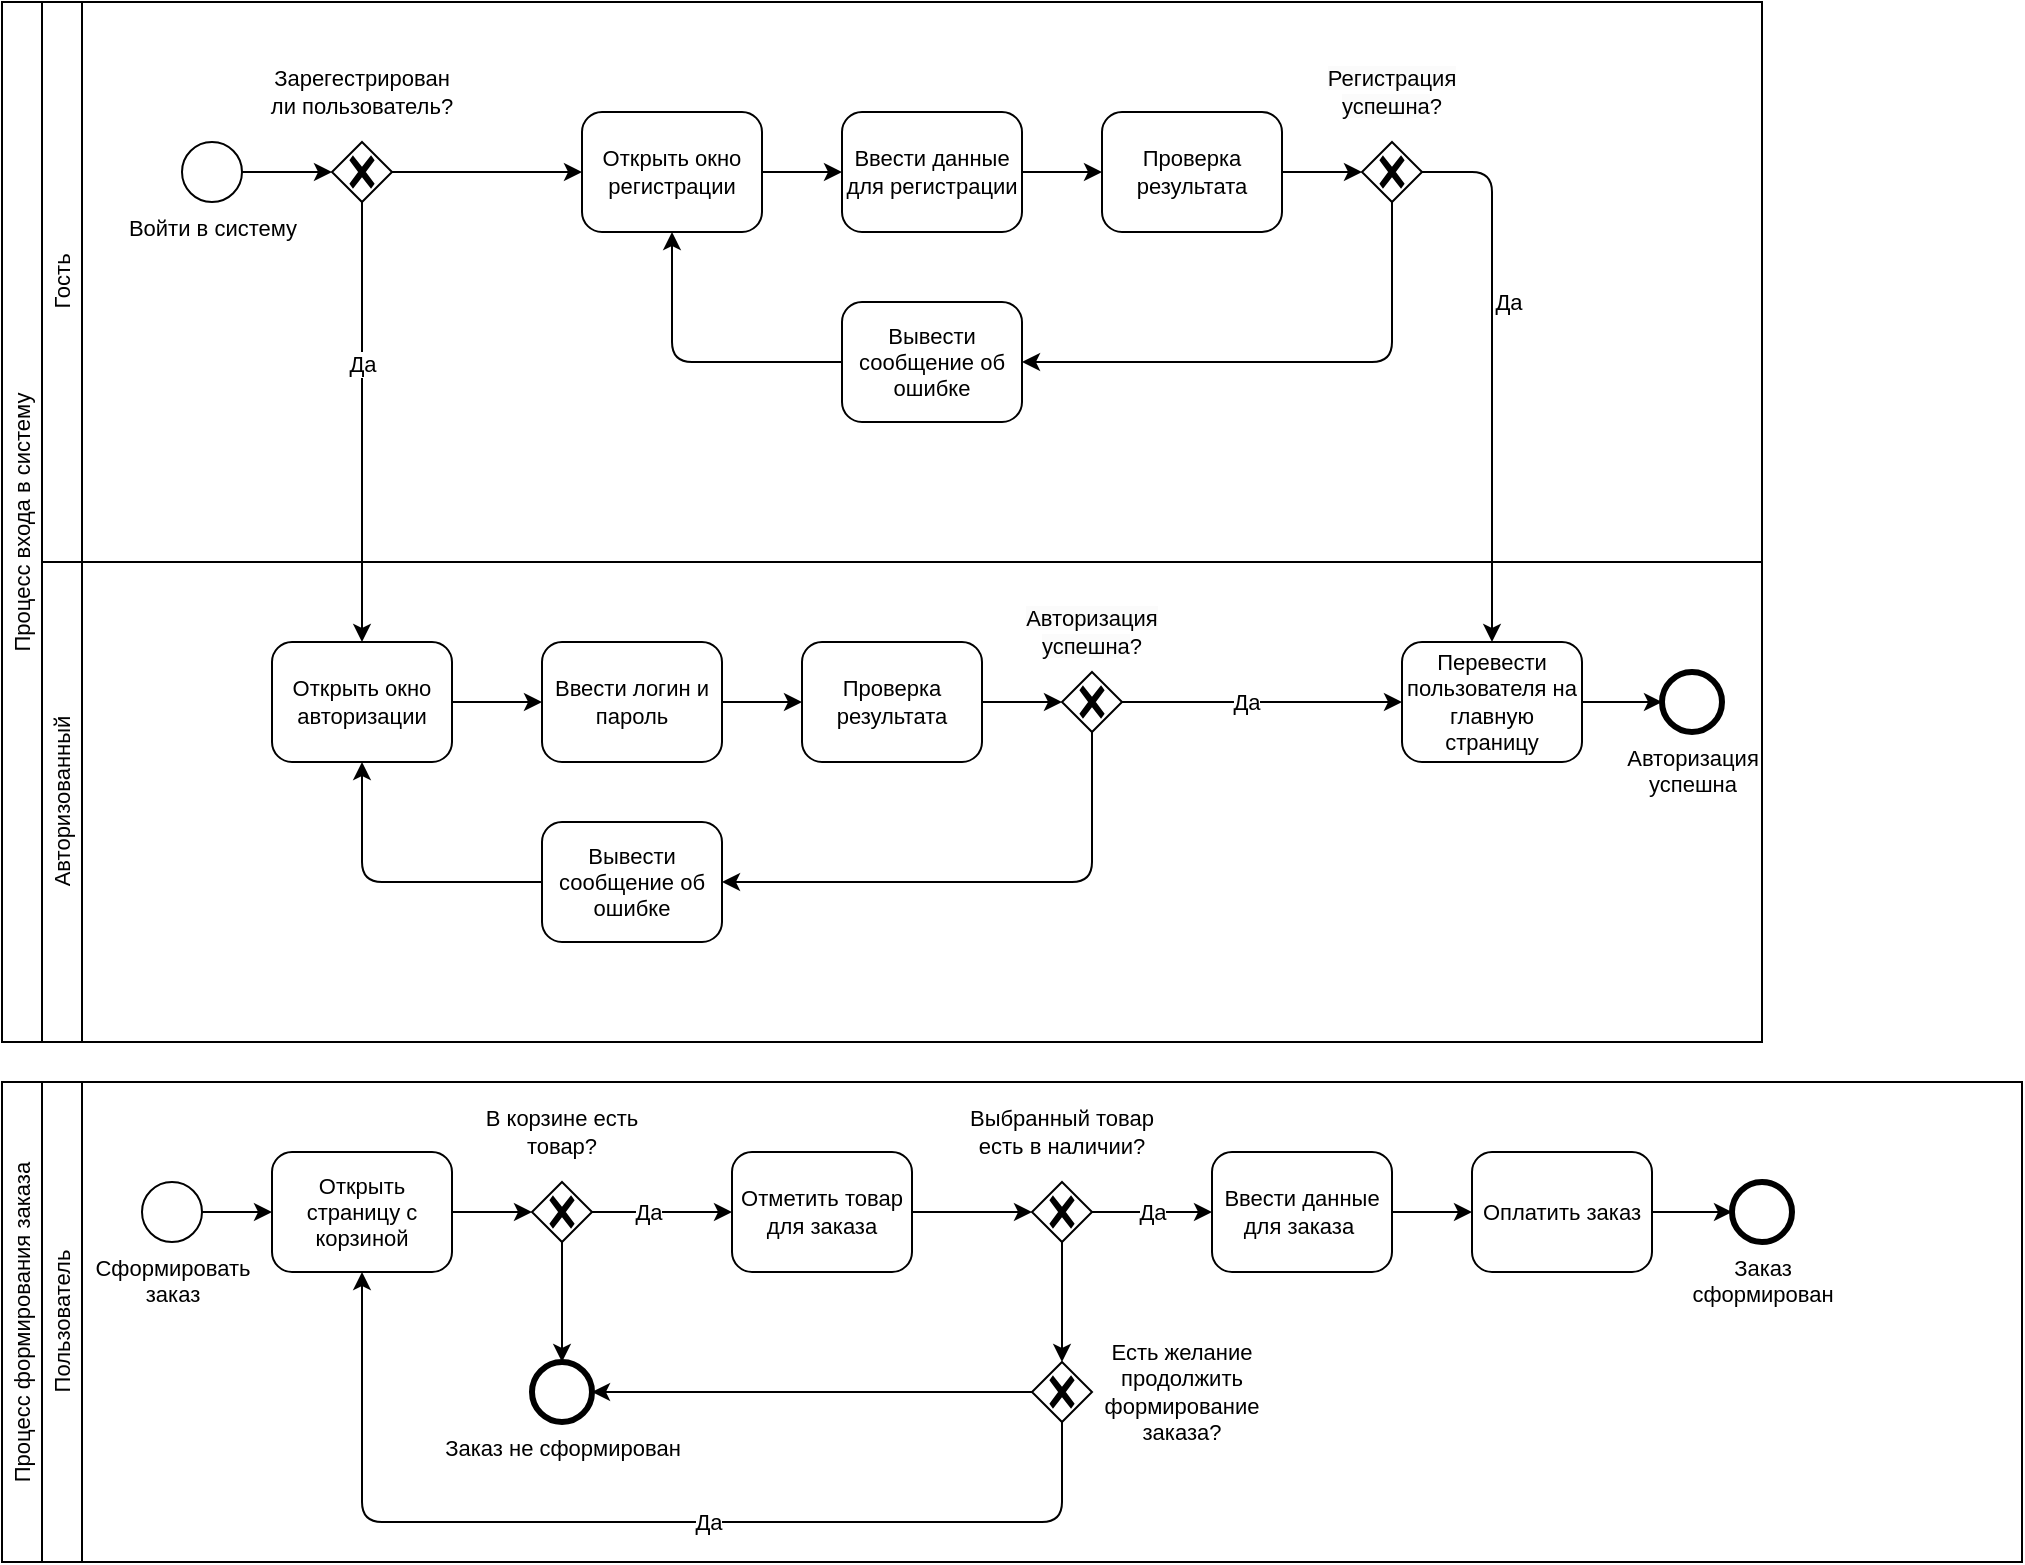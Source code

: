 <mxfile version="22.1.2" type="device" pages="2">
  <diagram name="BPMN1" id="W-HfDgVkH2f7rBWBwGvq">
    <mxGraphModel dx="1158" dy="870" grid="0" gridSize="10" guides="1" tooltips="1" connect="1" arrows="1" fold="1" page="1" pageScale="1" pageWidth="1169" pageHeight="827" math="0" shadow="0">
      <root>
        <mxCell id="0" />
        <mxCell id="1" parent="0" />
        <mxCell id="o8l_43wtQ8dbo9lP84ha-5" value="Процесс входа в систему" style="swimlane;html=1;childLayout=stackLayout;resizeParent=1;resizeParentMax=0;horizontal=0;startSize=20;horizontalStack=0;whiteSpace=wrap;fontStyle=0;fontSize=11;" vertex="1" parent="1">
          <mxGeometry x="30" y="40" width="880" height="520" as="geometry" />
        </mxCell>
        <mxCell id="o8l_43wtQ8dbo9lP84ha-6" value="Гость" style="swimlane;html=1;startSize=20;horizontal=0;fontStyle=0;fontSize=11;" vertex="1" parent="o8l_43wtQ8dbo9lP84ha-5">
          <mxGeometry x="20" width="860" height="280" as="geometry" />
        </mxCell>
        <mxCell id="o8l_43wtQ8dbo9lP84ha-9" value="Войти в систему" style="points=[[0.145,0.145,0],[0.5,0,0],[0.855,0.145,0],[1,0.5,0],[0.855,0.855,0],[0.5,1,0],[0.145,0.855,0],[0,0.5,0]];shape=mxgraph.bpmn.event;html=1;verticalLabelPosition=bottom;labelBackgroundColor=#ffffff;verticalAlign=top;align=center;perimeter=ellipsePerimeter;outlineConnect=0;aspect=fixed;outline=standard;symbol=general;fontSize=11;" vertex="1" parent="o8l_43wtQ8dbo9lP84ha-6">
          <mxGeometry x="70" y="70" width="30" height="30" as="geometry" />
        </mxCell>
        <mxCell id="o8l_43wtQ8dbo9lP84ha-12" style="edgeStyle=orthogonalEdgeStyle;rounded=0;orthogonalLoop=1;jettySize=auto;html=1;exitX=1;exitY=0.5;exitDx=0;exitDy=0;exitPerimeter=0;entryX=0;entryY=0.5;entryDx=0;entryDy=0;entryPerimeter=0;fontSize=11;" edge="1" parent="o8l_43wtQ8dbo9lP84ha-6" source="o8l_43wtQ8dbo9lP84ha-9" target="o8l_43wtQ8dbo9lP84ha-10">
          <mxGeometry relative="1" as="geometry" />
        </mxCell>
        <mxCell id="o8l_43wtQ8dbo9lP84ha-16" value="Зарегестрирован&lt;br style=&quot;border-color: var(--border-color); font-size: 11px;&quot;&gt;&lt;span style=&quot;background-color: rgb(255, 255, 255); font-size: 11px;&quot;&gt;ли пользователь?&lt;/span&gt;" style="text;html=1;strokeColor=none;fillColor=none;align=center;verticalAlign=middle;whiteSpace=wrap;rounded=0;fontSize=11;" vertex="1" parent="o8l_43wtQ8dbo9lP84ha-6">
          <mxGeometry x="105" y="30" width="110" height="30" as="geometry" />
        </mxCell>
        <mxCell id="o8l_43wtQ8dbo9lP84ha-24" value="Открыть окно регистрации" style="points=[[0.25,0,0],[0.5,0,0],[0.75,0,0],[1,0.25,0],[1,0.5,0],[1,0.75,0],[0.75,1,0],[0.5,1,0],[0.25,1,0],[0,0.75,0],[0,0.5,0],[0,0.25,0]];shape=mxgraph.bpmn.task;whiteSpace=wrap;rectStyle=rounded;size=10;html=1;container=1;expand=0;collapsible=0;taskMarker=abstract;fontSize=11;" vertex="1" parent="o8l_43wtQ8dbo9lP84ha-6">
          <mxGeometry x="270" y="55" width="90" height="60" as="geometry" />
        </mxCell>
        <mxCell id="o8l_43wtQ8dbo9lP84ha-25" value="Ввести данные для регистрации" style="points=[[0.25,0,0],[0.5,0,0],[0.75,0,0],[1,0.25,0],[1,0.5,0],[1,0.75,0],[0.75,1,0],[0.5,1,0],[0.25,1,0],[0,0.75,0],[0,0.5,0],[0,0.25,0]];shape=mxgraph.bpmn.task;whiteSpace=wrap;rectStyle=rounded;size=10;html=1;container=1;expand=0;collapsible=0;taskMarker=abstract;fontSize=11;" vertex="1" parent="o8l_43wtQ8dbo9lP84ha-6">
          <mxGeometry x="400" y="55" width="90" height="60" as="geometry" />
        </mxCell>
        <mxCell id="o8l_43wtQ8dbo9lP84ha-26" style="edgeStyle=orthogonalEdgeStyle;rounded=0;orthogonalLoop=1;jettySize=auto;html=1;exitX=1;exitY=0.5;exitDx=0;exitDy=0;exitPerimeter=0;entryX=0;entryY=0.5;entryDx=0;entryDy=0;entryPerimeter=0;fontSize=11;" edge="1" parent="o8l_43wtQ8dbo9lP84ha-6" source="o8l_43wtQ8dbo9lP84ha-24" target="o8l_43wtQ8dbo9lP84ha-25">
          <mxGeometry relative="1" as="geometry" />
        </mxCell>
        <mxCell id="o8l_43wtQ8dbo9lP84ha-10" value="" style="points=[[0.25,0.25,0],[0.5,0,0],[0.75,0.25,0],[1,0.5,0],[0.75,0.75,0],[0.5,1,0],[0.25,0.75,0],[0,0.5,0]];shape=mxgraph.bpmn.gateway2;html=1;verticalLabelPosition=bottom;labelBackgroundColor=#ffffff;verticalAlign=top;align=center;perimeter=rhombusPerimeter;outlineConnect=0;outline=none;symbol=none;gwType=exclusive;fontSize=11;" vertex="1" parent="o8l_43wtQ8dbo9lP84ha-6">
          <mxGeometry x="145" y="70" width="30" height="30" as="geometry" />
        </mxCell>
        <mxCell id="o8l_43wtQ8dbo9lP84ha-30" style="edgeStyle=orthogonalEdgeStyle;rounded=0;orthogonalLoop=1;jettySize=auto;html=1;exitX=1;exitY=0.5;exitDx=0;exitDy=0;exitPerimeter=0;entryX=0;entryY=0.5;entryDx=0;entryDy=0;entryPerimeter=0;fontSize=11;" edge="1" parent="o8l_43wtQ8dbo9lP84ha-6" source="o8l_43wtQ8dbo9lP84ha-10" target="o8l_43wtQ8dbo9lP84ha-24">
          <mxGeometry relative="1" as="geometry" />
        </mxCell>
        <mxCell id="o8l_43wtQ8dbo9lP84ha-20" value="" style="points=[[0.25,0.25,0],[0.5,0,0],[0.75,0.25,0],[1,0.5,0],[0.75,0.75,0],[0.5,1,0],[0.25,0.75,0],[0,0.5,0]];shape=mxgraph.bpmn.gateway2;html=1;verticalLabelPosition=bottom;labelBackgroundColor=#ffffff;verticalAlign=top;align=center;perimeter=rhombusPerimeter;outlineConnect=0;outline=none;symbol=none;gwType=exclusive;fontSize=11;" vertex="1" parent="o8l_43wtQ8dbo9lP84ha-6">
          <mxGeometry x="660" y="70" width="30" height="30" as="geometry" />
        </mxCell>
        <mxCell id="o8l_43wtQ8dbo9lP84ha-29" style="edgeStyle=orthogonalEdgeStyle;rounded=0;orthogonalLoop=1;jettySize=auto;html=1;exitX=1;exitY=0.5;exitDx=0;exitDy=0;exitPerimeter=0;entryX=0;entryY=0.5;entryDx=0;entryDy=0;entryPerimeter=0;fontSize=11;" edge="1" parent="o8l_43wtQ8dbo9lP84ha-6" source="o8l_43wtQ8dbo9lP84ha-27" target="o8l_43wtQ8dbo9lP84ha-20">
          <mxGeometry relative="1" as="geometry" />
        </mxCell>
        <mxCell id="o8l_43wtQ8dbo9lP84ha-32" value="&lt;span style=&quot;background-color: rgb(251, 251, 251); font-size: 11px;&quot;&gt;Регистрация успешна&lt;/span&gt;&lt;span style=&quot;background-color: rgb(255, 255, 255); font-size: 11px;&quot;&gt;?&lt;/span&gt;" style="text;html=1;strokeColor=none;fillColor=none;align=center;verticalAlign=middle;whiteSpace=wrap;rounded=0;fontSize=11;" vertex="1" parent="o8l_43wtQ8dbo9lP84ha-6">
          <mxGeometry x="620" y="30" width="110" height="30" as="geometry" />
        </mxCell>
        <mxCell id="o8l_43wtQ8dbo9lP84ha-37" style="edgeStyle=orthogonalEdgeStyle;orthogonalLoop=1;jettySize=auto;html=1;exitX=0.5;exitY=1;exitDx=0;exitDy=0;exitPerimeter=0;entryX=1;entryY=0.5;entryDx=0;entryDy=0;entryPerimeter=0;rounded=1;fontSize=11;" edge="1" parent="o8l_43wtQ8dbo9lP84ha-6" source="o8l_43wtQ8dbo9lP84ha-20" target="o8l_43wtQ8dbo9lP84ha-36">
          <mxGeometry relative="1" as="geometry" />
        </mxCell>
        <mxCell id="o8l_43wtQ8dbo9lP84ha-38" style="edgeStyle=orthogonalEdgeStyle;rounded=1;orthogonalLoop=1;jettySize=auto;html=1;exitX=0;exitY=0.5;exitDx=0;exitDy=0;exitPerimeter=0;entryX=0.5;entryY=1;entryDx=0;entryDy=0;entryPerimeter=0;fontSize=11;" edge="1" parent="o8l_43wtQ8dbo9lP84ha-6" source="o8l_43wtQ8dbo9lP84ha-36" target="o8l_43wtQ8dbo9lP84ha-24">
          <mxGeometry relative="1" as="geometry" />
        </mxCell>
        <mxCell id="o8l_43wtQ8dbo9lP84ha-27" value="Проверка результата" style="points=[[0.25,0,0],[0.5,0,0],[0.75,0,0],[1,0.25,0],[1,0.5,0],[1,0.75,0],[0.75,1,0],[0.5,1,0],[0.25,1,0],[0,0.75,0],[0,0.5,0],[0,0.25,0]];shape=mxgraph.bpmn.task;whiteSpace=wrap;rectStyle=rounded;size=10;html=1;container=1;expand=0;collapsible=0;taskMarker=abstract;fontSize=11;" vertex="1" parent="o8l_43wtQ8dbo9lP84ha-6">
          <mxGeometry x="530" y="55" width="90" height="60" as="geometry" />
        </mxCell>
        <mxCell id="o8l_43wtQ8dbo9lP84ha-28" style="edgeStyle=orthogonalEdgeStyle;rounded=0;orthogonalLoop=1;jettySize=auto;html=1;exitX=1;exitY=0.5;exitDx=0;exitDy=0;exitPerimeter=0;entryX=0;entryY=0.5;entryDx=0;entryDy=0;entryPerimeter=0;fontSize=11;" edge="1" parent="o8l_43wtQ8dbo9lP84ha-6" source="o8l_43wtQ8dbo9lP84ha-25" target="o8l_43wtQ8dbo9lP84ha-27">
          <mxGeometry relative="1" as="geometry" />
        </mxCell>
        <mxCell id="o8l_43wtQ8dbo9lP84ha-36" value="Вывести сообщение об ошибке" style="points=[[0.25,0,0],[0.5,0,0],[0.75,0,0],[1,0.25,0],[1,0.5,0],[1,0.75,0],[0.75,1,0],[0.5,1,0],[0.25,1,0],[0,0.75,0],[0,0.5,0],[0,0.25,0]];shape=mxgraph.bpmn.task;whiteSpace=wrap;rectStyle=rounded;size=10;html=1;container=1;expand=0;collapsible=0;taskMarker=abstract;fontSize=11;" vertex="1" parent="o8l_43wtQ8dbo9lP84ha-6">
          <mxGeometry x="400" y="150" width="90" height="60" as="geometry" />
        </mxCell>
        <mxCell id="o8l_43wtQ8dbo9lP84ha-14" style="edgeStyle=orthogonalEdgeStyle;rounded=0;orthogonalLoop=1;jettySize=auto;html=1;exitX=0.5;exitY=1;exitDx=0;exitDy=0;exitPerimeter=0;fontSize=11;" edge="1" parent="o8l_43wtQ8dbo9lP84ha-5" source="o8l_43wtQ8dbo9lP84ha-10" target="o8l_43wtQ8dbo9lP84ha-13">
          <mxGeometry relative="1" as="geometry" />
        </mxCell>
        <mxCell id="o8l_43wtQ8dbo9lP84ha-21" value="Да" style="edgeLabel;html=1;align=center;verticalAlign=middle;resizable=0;points=[];fontSize=11;" vertex="1" connectable="0" parent="o8l_43wtQ8dbo9lP84ha-14">
          <mxGeometry x="-0.323" y="1" relative="1" as="geometry">
            <mxPoint x="-1" y="6" as="offset" />
          </mxGeometry>
        </mxCell>
        <mxCell id="o8l_43wtQ8dbo9lP84ha-34" style="edgeStyle=orthogonalEdgeStyle;rounded=1;orthogonalLoop=1;jettySize=auto;html=1;exitX=1;exitY=0.5;exitDx=0;exitDy=0;exitPerimeter=0;entryX=0.5;entryY=0;entryDx=0;entryDy=0;entryPerimeter=0;fontSize=11;" edge="1" parent="o8l_43wtQ8dbo9lP84ha-5" source="o8l_43wtQ8dbo9lP84ha-20" target="o8l_43wtQ8dbo9lP84ha-49">
          <mxGeometry relative="1" as="geometry">
            <mxPoint x="820" y="85" as="targetPoint" />
          </mxGeometry>
        </mxCell>
        <mxCell id="o8l_43wtQ8dbo9lP84ha-35" value="Да" style="edgeLabel;html=1;align=center;verticalAlign=middle;resizable=0;points=[];fontSize=11;" vertex="1" connectable="0" parent="o8l_43wtQ8dbo9lP84ha-34">
          <mxGeometry x="-0.257" y="-1" relative="1" as="geometry">
            <mxPoint x="9" y="-1" as="offset" />
          </mxGeometry>
        </mxCell>
        <mxCell id="o8l_43wtQ8dbo9lP84ha-7" value="Авторизованный" style="swimlane;html=1;startSize=20;horizontal=0;fontStyle=0;fontSize=11;" vertex="1" parent="o8l_43wtQ8dbo9lP84ha-5">
          <mxGeometry x="20" y="280" width="860" height="240" as="geometry" />
        </mxCell>
        <mxCell id="o8l_43wtQ8dbo9lP84ha-15" value="Ввести логин и пароль" style="points=[[0.25,0,0],[0.5,0,0],[0.75,0,0],[1,0.25,0],[1,0.5,0],[1,0.75,0],[0.75,1,0],[0.5,1,0],[0.25,1,0],[0,0.75,0],[0,0.5,0],[0,0.25,0]];shape=mxgraph.bpmn.task;whiteSpace=wrap;rectStyle=rounded;size=10;html=1;container=1;expand=0;collapsible=0;taskMarker=abstract;fontSize=11;" vertex="1" parent="o8l_43wtQ8dbo9lP84ha-7">
          <mxGeometry x="250" y="40" width="90" height="60" as="geometry" />
        </mxCell>
        <mxCell id="o8l_43wtQ8dbo9lP84ha-13" value="Открыть окно авторизации" style="points=[[0.25,0,0],[0.5,0,0],[0.75,0,0],[1,0.25,0],[1,0.5,0],[1,0.75,0],[0.75,1,0],[0.5,1,0],[0.25,1,0],[0,0.75,0],[0,0.5,0],[0,0.25,0]];shape=mxgraph.bpmn.task;whiteSpace=wrap;rectStyle=rounded;size=10;html=1;container=1;expand=0;collapsible=0;taskMarker=abstract;fontSize=11;" vertex="1" parent="o8l_43wtQ8dbo9lP84ha-7">
          <mxGeometry x="115" y="40" width="90" height="60" as="geometry" />
        </mxCell>
        <mxCell id="o8l_43wtQ8dbo9lP84ha-17" style="edgeStyle=orthogonalEdgeStyle;rounded=0;orthogonalLoop=1;jettySize=auto;html=1;exitX=1;exitY=0.5;exitDx=0;exitDy=0;exitPerimeter=0;entryX=0;entryY=0.5;entryDx=0;entryDy=0;entryPerimeter=0;fontSize=11;" edge="1" parent="o8l_43wtQ8dbo9lP84ha-7" source="o8l_43wtQ8dbo9lP84ha-13" target="o8l_43wtQ8dbo9lP84ha-15">
          <mxGeometry relative="1" as="geometry">
            <mxPoint x="265" y="-30" as="targetPoint" />
          </mxGeometry>
        </mxCell>
        <mxCell id="o8l_43wtQ8dbo9lP84ha-18" value="Проверка результата" style="points=[[0.25,0,0],[0.5,0,0],[0.75,0,0],[1,0.25,0],[1,0.5,0],[1,0.75,0],[0.75,1,0],[0.5,1,0],[0.25,1,0],[0,0.75,0],[0,0.5,0],[0,0.25,0]];shape=mxgraph.bpmn.task;whiteSpace=wrap;rectStyle=rounded;size=10;html=1;container=1;expand=0;collapsible=0;taskMarker=abstract;fontSize=11;" vertex="1" parent="o8l_43wtQ8dbo9lP84ha-7">
          <mxGeometry x="380" y="40" width="90" height="60" as="geometry" />
        </mxCell>
        <mxCell id="o8l_43wtQ8dbo9lP84ha-19" style="edgeStyle=orthogonalEdgeStyle;rounded=0;orthogonalLoop=1;jettySize=auto;html=1;exitX=1;exitY=0.5;exitDx=0;exitDy=0;exitPerimeter=0;entryX=0;entryY=0.5;entryDx=0;entryDy=0;entryPerimeter=0;fontSize=11;" edge="1" parent="o8l_43wtQ8dbo9lP84ha-7" source="o8l_43wtQ8dbo9lP84ha-15" target="o8l_43wtQ8dbo9lP84ha-18">
          <mxGeometry relative="1" as="geometry" />
        </mxCell>
        <mxCell id="o8l_43wtQ8dbo9lP84ha-39" value="" style="points=[[0.25,0.25,0],[0.5,0,0],[0.75,0.25,0],[1,0.5,0],[0.75,0.75,0],[0.5,1,0],[0.25,0.75,0],[0,0.5,0]];shape=mxgraph.bpmn.gateway2;html=1;verticalLabelPosition=bottom;labelBackgroundColor=#ffffff;verticalAlign=top;align=center;perimeter=rhombusPerimeter;outlineConnect=0;outline=none;symbol=none;gwType=exclusive;fontSize=11;" vertex="1" parent="o8l_43wtQ8dbo9lP84ha-7">
          <mxGeometry x="510" y="55" width="30" height="30" as="geometry" />
        </mxCell>
        <mxCell id="o8l_43wtQ8dbo9lP84ha-40" value="&lt;span style=&quot;background-color: rgb(251, 251, 251); font-size: 11px;&quot;&gt;Авторизация успешна&lt;/span&gt;&lt;span style=&quot;background-color: rgb(255, 255, 255); font-size: 11px;&quot;&gt;?&lt;/span&gt;" style="text;html=1;strokeColor=none;fillColor=none;align=center;verticalAlign=middle;whiteSpace=wrap;rounded=0;fontSize=11;" vertex="1" parent="o8l_43wtQ8dbo9lP84ha-7">
          <mxGeometry x="470" y="20" width="110" height="30" as="geometry" />
        </mxCell>
        <mxCell id="o8l_43wtQ8dbo9lP84ha-43" value="Вывести сообщение об ошибке" style="points=[[0.25,0,0],[0.5,0,0],[0.75,0,0],[1,0.25,0],[1,0.5,0],[1,0.75,0],[0.75,1,0],[0.5,1,0],[0.25,1,0],[0,0.75,0],[0,0.5,0],[0,0.25,0]];shape=mxgraph.bpmn.task;whiteSpace=wrap;rectStyle=rounded;size=10;html=1;container=1;expand=0;collapsible=0;taskMarker=abstract;fontSize=11;" vertex="1" parent="o8l_43wtQ8dbo9lP84ha-7">
          <mxGeometry x="250" y="130" width="90" height="60" as="geometry" />
        </mxCell>
        <mxCell id="o8l_43wtQ8dbo9lP84ha-44" style="edgeStyle=orthogonalEdgeStyle;shape=connector;rounded=1;orthogonalLoop=1;jettySize=auto;html=1;exitX=1;exitY=0.5;exitDx=0;exitDy=0;exitPerimeter=0;entryX=0;entryY=0.5;entryDx=0;entryDy=0;entryPerimeter=0;labelBackgroundColor=default;strokeColor=default;align=center;verticalAlign=middle;fontFamily=Helvetica;fontSize=11;fontColor=default;endArrow=classic;" edge="1" parent="o8l_43wtQ8dbo9lP84ha-7" source="o8l_43wtQ8dbo9lP84ha-18" target="o8l_43wtQ8dbo9lP84ha-39">
          <mxGeometry relative="1" as="geometry" />
        </mxCell>
        <mxCell id="o8l_43wtQ8dbo9lP84ha-45" style="edgeStyle=orthogonalEdgeStyle;shape=connector;rounded=1;orthogonalLoop=1;jettySize=auto;html=1;exitX=1;exitY=0.5;exitDx=0;exitDy=0;exitPerimeter=0;entryX=0;entryY=0.5;entryDx=0;entryDy=0;entryPerimeter=0;labelBackgroundColor=default;strokeColor=default;align=center;verticalAlign=middle;fontFamily=Helvetica;fontSize=11;fontColor=default;endArrow=classic;" edge="1" parent="o8l_43wtQ8dbo9lP84ha-7" source="o8l_43wtQ8dbo9lP84ha-39" target="o8l_43wtQ8dbo9lP84ha-49">
          <mxGeometry relative="1" as="geometry">
            <mxPoint x="620" y="70.0" as="targetPoint" />
          </mxGeometry>
        </mxCell>
        <mxCell id="o8l_43wtQ8dbo9lP84ha-46" value="Да" style="edgeLabel;html=1;align=center;verticalAlign=middle;resizable=0;points=[];fontSize=11;fontFamily=Helvetica;fontColor=default;" vertex="1" connectable="0" parent="o8l_43wtQ8dbo9lP84ha-45">
          <mxGeometry x="-0.295" relative="1" as="geometry">
            <mxPoint x="12" as="offset" />
          </mxGeometry>
        </mxCell>
        <mxCell id="o8l_43wtQ8dbo9lP84ha-47" style="edgeStyle=orthogonalEdgeStyle;shape=connector;rounded=1;orthogonalLoop=1;jettySize=auto;html=1;exitX=0.5;exitY=1;exitDx=0;exitDy=0;exitPerimeter=0;entryX=1;entryY=0.5;entryDx=0;entryDy=0;entryPerimeter=0;labelBackgroundColor=default;strokeColor=default;align=center;verticalAlign=middle;fontFamily=Helvetica;fontSize=11;fontColor=default;endArrow=classic;" edge="1" parent="o8l_43wtQ8dbo9lP84ha-7" source="o8l_43wtQ8dbo9lP84ha-39" target="o8l_43wtQ8dbo9lP84ha-43">
          <mxGeometry relative="1" as="geometry" />
        </mxCell>
        <mxCell id="o8l_43wtQ8dbo9lP84ha-48" style="edgeStyle=orthogonalEdgeStyle;shape=connector;rounded=1;orthogonalLoop=1;jettySize=auto;html=1;exitX=0;exitY=0.5;exitDx=0;exitDy=0;exitPerimeter=0;entryX=0.5;entryY=1;entryDx=0;entryDy=0;entryPerimeter=0;labelBackgroundColor=default;strokeColor=default;align=center;verticalAlign=middle;fontFamily=Helvetica;fontSize=11;fontColor=default;endArrow=classic;" edge="1" parent="o8l_43wtQ8dbo9lP84ha-7" source="o8l_43wtQ8dbo9lP84ha-43" target="o8l_43wtQ8dbo9lP84ha-13">
          <mxGeometry relative="1" as="geometry" />
        </mxCell>
        <mxCell id="o8l_43wtQ8dbo9lP84ha-49" value="Перевести пользователя на главную страницу" style="points=[[0.25,0,0],[0.5,0,0],[0.75,0,0],[1,0.25,0],[1,0.5,0],[1,0.75,0],[0.75,1,0],[0.5,1,0],[0.25,1,0],[0,0.75,0],[0,0.5,0],[0,0.25,0]];shape=mxgraph.bpmn.task;whiteSpace=wrap;rectStyle=rounded;size=10;html=1;container=1;expand=0;collapsible=0;taskMarker=abstract;fontSize=11;" vertex="1" parent="o8l_43wtQ8dbo9lP84ha-7">
          <mxGeometry x="680" y="40" width="90" height="60" as="geometry" />
        </mxCell>
        <mxCell id="o8l_43wtQ8dbo9lP84ha-50" value="Авторизация&lt;br style=&quot;font-size: 11px;&quot;&gt;успешна" style="points=[[0.145,0.145,0],[0.5,0,0],[0.855,0.145,0],[1,0.5,0],[0.855,0.855,0],[0.5,1,0],[0.145,0.855,0],[0,0.5,0]];shape=mxgraph.bpmn.event;html=1;verticalLabelPosition=bottom;labelBackgroundColor=#ffffff;verticalAlign=top;align=center;perimeter=ellipsePerimeter;outlineConnect=0;aspect=fixed;outline=end;symbol=terminate2;fontFamily=Helvetica;fontSize=11;fontColor=default;" vertex="1" parent="o8l_43wtQ8dbo9lP84ha-7">
          <mxGeometry x="810" y="55" width="30" height="30" as="geometry" />
        </mxCell>
        <mxCell id="o8l_43wtQ8dbo9lP84ha-51" style="edgeStyle=orthogonalEdgeStyle;shape=connector;rounded=1;orthogonalLoop=1;jettySize=auto;html=1;exitX=1;exitY=0.5;exitDx=0;exitDy=0;exitPerimeter=0;entryX=0;entryY=0.5;entryDx=0;entryDy=0;entryPerimeter=0;labelBackgroundColor=default;strokeColor=default;align=center;verticalAlign=middle;fontFamily=Helvetica;fontSize=11;fontColor=default;endArrow=classic;" edge="1" parent="o8l_43wtQ8dbo9lP84ha-7" source="o8l_43wtQ8dbo9lP84ha-49" target="o8l_43wtQ8dbo9lP84ha-50">
          <mxGeometry relative="1" as="geometry" />
        </mxCell>
        <mxCell id="A_JkY5NRmoHIoff5poJa-1" value="Процесс формирования заказа" style="swimlane;html=1;childLayout=stackLayout;resizeParent=1;resizeParentMax=0;horizontal=0;startSize=20;horizontalStack=0;whiteSpace=wrap;fontStyle=0;fontFamily=Helvetica;fontSize=11;" vertex="1" parent="1">
          <mxGeometry x="30" y="580" width="1010" height="240" as="geometry" />
        </mxCell>
        <mxCell id="A_JkY5NRmoHIoff5poJa-2" value="Пользователь" style="swimlane;html=1;startSize=20;horizontal=0;fontStyle=0;fontFamily=Helvetica;fontSize=11;" vertex="1" parent="A_JkY5NRmoHIoff5poJa-1">
          <mxGeometry x="20" width="990" height="240" as="geometry" />
        </mxCell>
        <mxCell id="A_JkY5NRmoHIoff5poJa-3" value="Сформировать &lt;br style=&quot;font-size: 11px;&quot;&gt;заказ" style="points=[[0.145,0.145,0],[0.5,0,0],[0.855,0.145,0],[1,0.5,0],[0.855,0.855,0],[0.5,1,0],[0.145,0.855,0],[0,0.5,0]];shape=mxgraph.bpmn.event;html=1;verticalLabelPosition=bottom;labelBackgroundColor=#ffffff;verticalAlign=top;align=center;perimeter=ellipsePerimeter;outlineConnect=0;aspect=fixed;outline=standard;symbol=general;fontFamily=Helvetica;fontSize=11;" vertex="1" parent="A_JkY5NRmoHIoff5poJa-2">
          <mxGeometry x="50" y="50" width="30" height="30" as="geometry" />
        </mxCell>
        <mxCell id="A_JkY5NRmoHIoff5poJa-4" value="Открыть страницу с корзиной" style="points=[[0.25,0,0],[0.5,0,0],[0.75,0,0],[1,0.25,0],[1,0.5,0],[1,0.75,0],[0.75,1,0],[0.5,1,0],[0.25,1,0],[0,0.75,0],[0,0.5,0],[0,0.25,0]];shape=mxgraph.bpmn.task;whiteSpace=wrap;rectStyle=rounded;size=10;html=1;container=1;expand=0;collapsible=0;taskMarker=abstract;fontFamily=Helvetica;fontSize=11;" vertex="1" parent="A_JkY5NRmoHIoff5poJa-2">
          <mxGeometry x="115" y="35" width="90" height="60" as="geometry" />
        </mxCell>
        <mxCell id="A_JkY5NRmoHIoff5poJa-5" value="" style="points=[[0.25,0.25,0],[0.5,0,0],[0.75,0.25,0],[1,0.5,0],[0.75,0.75,0],[0.5,1,0],[0.25,0.75,0],[0,0.5,0]];shape=mxgraph.bpmn.gateway2;html=1;verticalLabelPosition=bottom;labelBackgroundColor=#ffffff;verticalAlign=top;align=center;perimeter=rhombusPerimeter;outlineConnect=0;outline=none;symbol=none;gwType=exclusive;fontFamily=Helvetica;fontSize=11;" vertex="1" parent="A_JkY5NRmoHIoff5poJa-2">
          <mxGeometry x="245" y="50" width="30" height="30" as="geometry" />
        </mxCell>
        <mxCell id="A_JkY5NRmoHIoff5poJa-6" style="edgeStyle=orthogonalEdgeStyle;shape=connector;rounded=1;orthogonalLoop=1;jettySize=auto;html=1;exitX=1;exitY=0.5;exitDx=0;exitDy=0;exitPerimeter=0;entryX=0;entryY=0.5;entryDx=0;entryDy=0;entryPerimeter=0;labelBackgroundColor=default;strokeColor=default;align=center;verticalAlign=middle;fontFamily=Helvetica;fontSize=11;fontColor=default;endArrow=classic;" edge="1" parent="A_JkY5NRmoHIoff5poJa-2" source="A_JkY5NRmoHIoff5poJa-3" target="A_JkY5NRmoHIoff5poJa-4">
          <mxGeometry relative="1" as="geometry" />
        </mxCell>
        <mxCell id="A_JkY5NRmoHIoff5poJa-7" style="edgeStyle=orthogonalEdgeStyle;shape=connector;rounded=1;orthogonalLoop=1;jettySize=auto;html=1;exitX=1;exitY=0.5;exitDx=0;exitDy=0;exitPerimeter=0;entryX=0;entryY=0.5;entryDx=0;entryDy=0;entryPerimeter=0;labelBackgroundColor=default;strokeColor=default;align=center;verticalAlign=middle;fontFamily=Helvetica;fontSize=11;fontColor=default;endArrow=classic;" edge="1" parent="A_JkY5NRmoHIoff5poJa-2" source="A_JkY5NRmoHIoff5poJa-4" target="A_JkY5NRmoHIoff5poJa-5">
          <mxGeometry relative="1" as="geometry" />
        </mxCell>
        <mxCell id="A_JkY5NRmoHIoff5poJa-8" value="В корзине есть товар?" style="text;html=1;strokeColor=none;fillColor=none;align=center;verticalAlign=middle;whiteSpace=wrap;rounded=0;fontFamily=Helvetica;fontSize=11;" vertex="1" parent="A_JkY5NRmoHIoff5poJa-2">
          <mxGeometry x="205" y="10" width="110" height="30" as="geometry" />
        </mxCell>
        <mxCell id="A_JkY5NRmoHIoff5poJa-9" value="Заказ не сформирован" style="points=[[0.145,0.145,0],[0.5,0,0],[0.855,0.145,0],[1,0.5,0],[0.855,0.855,0],[0.5,1,0],[0.145,0.855,0],[0,0.5,0]];shape=mxgraph.bpmn.event;html=1;verticalLabelPosition=bottom;labelBackgroundColor=#ffffff;verticalAlign=top;align=center;perimeter=ellipsePerimeter;outlineConnect=0;aspect=fixed;outline=end;symbol=terminate2;fontFamily=Helvetica;fontSize=11;fontColor=default;" vertex="1" parent="A_JkY5NRmoHIoff5poJa-2">
          <mxGeometry x="245" y="140" width="30" height="30" as="geometry" />
        </mxCell>
        <mxCell id="A_JkY5NRmoHIoff5poJa-10" style="edgeStyle=orthogonalEdgeStyle;shape=connector;rounded=1;orthogonalLoop=1;jettySize=auto;html=1;exitX=0.5;exitY=1;exitDx=0;exitDy=0;exitPerimeter=0;labelBackgroundColor=default;strokeColor=default;align=center;verticalAlign=middle;fontFamily=Helvetica;fontSize=11;fontColor=default;endArrow=classic;" edge="1" parent="A_JkY5NRmoHIoff5poJa-2" source="A_JkY5NRmoHIoff5poJa-5" target="A_JkY5NRmoHIoff5poJa-9">
          <mxGeometry relative="1" as="geometry" />
        </mxCell>
        <mxCell id="A_JkY5NRmoHIoff5poJa-11" value="Отметить товар для заказа" style="points=[[0.25,0,0],[0.5,0,0],[0.75,0,0],[1,0.25,0],[1,0.5,0],[1,0.75,0],[0.75,1,0],[0.5,1,0],[0.25,1,0],[0,0.75,0],[0,0.5,0],[0,0.25,0]];shape=mxgraph.bpmn.task;whiteSpace=wrap;rectStyle=rounded;size=10;html=1;container=1;expand=0;collapsible=0;taskMarker=abstract;fontFamily=Helvetica;fontSize=11;" vertex="1" parent="A_JkY5NRmoHIoff5poJa-2">
          <mxGeometry x="345" y="35" width="90" height="60" as="geometry" />
        </mxCell>
        <mxCell id="A_JkY5NRmoHIoff5poJa-12" style="edgeStyle=orthogonalEdgeStyle;shape=connector;rounded=1;orthogonalLoop=1;jettySize=auto;html=1;exitX=1;exitY=0.5;exitDx=0;exitDy=0;exitPerimeter=0;labelBackgroundColor=default;strokeColor=default;align=center;verticalAlign=middle;fontFamily=Helvetica;fontSize=11;fontColor=default;endArrow=classic;" edge="1" parent="A_JkY5NRmoHIoff5poJa-2" source="A_JkY5NRmoHIoff5poJa-5" target="A_JkY5NRmoHIoff5poJa-11">
          <mxGeometry relative="1" as="geometry" />
        </mxCell>
        <mxCell id="A_JkY5NRmoHIoff5poJa-13" value="Да" style="edgeLabel;html=1;align=center;verticalAlign=middle;resizable=0;points=[];fontSize=11;fontFamily=Helvetica;fontColor=default;" vertex="1" connectable="0" parent="A_JkY5NRmoHIoff5poJa-12">
          <mxGeometry x="-0.371" relative="1" as="geometry">
            <mxPoint x="6" as="offset" />
          </mxGeometry>
        </mxCell>
        <mxCell id="A_JkY5NRmoHIoff5poJa-14" value="" style="points=[[0.25,0.25,0],[0.5,0,0],[0.75,0.25,0],[1,0.5,0],[0.75,0.75,0],[0.5,1,0],[0.25,0.75,0],[0,0.5,0]];shape=mxgraph.bpmn.gateway2;html=1;verticalLabelPosition=bottom;labelBackgroundColor=#ffffff;verticalAlign=top;align=center;perimeter=rhombusPerimeter;outlineConnect=0;outline=none;symbol=none;gwType=exclusive;fontFamily=Helvetica;fontSize=11;" vertex="1" parent="A_JkY5NRmoHIoff5poJa-2">
          <mxGeometry x="495" y="50" width="30" height="30" as="geometry" />
        </mxCell>
        <mxCell id="A_JkY5NRmoHIoff5poJa-15" value="Выбранный товар есть в наличии?" style="text;html=1;strokeColor=none;fillColor=none;align=center;verticalAlign=middle;whiteSpace=wrap;rounded=0;fontFamily=Helvetica;fontSize=11;" vertex="1" parent="A_JkY5NRmoHIoff5poJa-2">
          <mxGeometry x="455" y="10" width="110" height="30" as="geometry" />
        </mxCell>
        <mxCell id="A_JkY5NRmoHIoff5poJa-16" value="Ввести данные для заказа&amp;nbsp;" style="points=[[0.25,0,0],[0.5,0,0],[0.75,0,0],[1,0.25,0],[1,0.5,0],[1,0.75,0],[0.75,1,0],[0.5,1,0],[0.25,1,0],[0,0.75,0],[0,0.5,0],[0,0.25,0]];shape=mxgraph.bpmn.task;whiteSpace=wrap;rectStyle=rounded;size=10;html=1;container=1;expand=0;collapsible=0;taskMarker=abstract;fontFamily=Helvetica;fontSize=11;" vertex="1" parent="A_JkY5NRmoHIoff5poJa-2">
          <mxGeometry x="585" y="35" width="90" height="60" as="geometry" />
        </mxCell>
        <mxCell id="A_JkY5NRmoHIoff5poJa-17" value="Заказ&lt;br style=&quot;font-size: 11px;&quot;&gt;сформирован" style="points=[[0.145,0.145,0],[0.5,0,0],[0.855,0.145,0],[1,0.5,0],[0.855,0.855,0],[0.5,1,0],[0.145,0.855,0],[0,0.5,0]];shape=mxgraph.bpmn.event;html=1;verticalLabelPosition=bottom;labelBackgroundColor=#ffffff;verticalAlign=top;align=center;perimeter=ellipsePerimeter;outlineConnect=0;aspect=fixed;outline=end;symbol=terminate2;fontFamily=Helvetica;fontSize=11;fontColor=default;" vertex="1" parent="A_JkY5NRmoHIoff5poJa-2">
          <mxGeometry x="845" y="50" width="30" height="30" as="geometry" />
        </mxCell>
        <mxCell id="A_JkY5NRmoHIoff5poJa-18" style="edgeStyle=orthogonalEdgeStyle;shape=connector;rounded=1;orthogonalLoop=1;jettySize=auto;html=1;exitX=0;exitY=0.5;exitDx=0;exitDy=0;exitPerimeter=0;labelBackgroundColor=default;strokeColor=default;align=center;verticalAlign=middle;fontFamily=Helvetica;fontSize=11;fontColor=default;endArrow=classic;" edge="1" parent="A_JkY5NRmoHIoff5poJa-2" source="A_JkY5NRmoHIoff5poJa-19" target="A_JkY5NRmoHIoff5poJa-9">
          <mxGeometry relative="1" as="geometry" />
        </mxCell>
        <mxCell id="A_JkY5NRmoHIoff5poJa-19" value="" style="points=[[0.25,0.25,0],[0.5,0,0],[0.75,0.25,0],[1,0.5,0],[0.75,0.75,0],[0.5,1,0],[0.25,0.75,0],[0,0.5,0]];shape=mxgraph.bpmn.gateway2;html=1;verticalLabelPosition=bottom;labelBackgroundColor=#ffffff;verticalAlign=top;align=center;perimeter=rhombusPerimeter;outlineConnect=0;outline=none;symbol=none;gwType=exclusive;fontFamily=Helvetica;fontSize=11;" vertex="1" parent="A_JkY5NRmoHIoff5poJa-2">
          <mxGeometry x="495" y="140" width="30" height="30" as="geometry" />
        </mxCell>
        <mxCell id="A_JkY5NRmoHIoff5poJa-20" style="edgeStyle=orthogonalEdgeStyle;shape=connector;rounded=1;orthogonalLoop=1;jettySize=auto;html=1;exitX=0.5;exitY=1;exitDx=0;exitDy=0;exitPerimeter=0;entryX=0.5;entryY=0;entryDx=0;entryDy=0;entryPerimeter=0;labelBackgroundColor=default;strokeColor=default;align=center;verticalAlign=middle;fontFamily=Helvetica;fontSize=11;fontColor=default;endArrow=classic;" edge="1" parent="A_JkY5NRmoHIoff5poJa-2" source="A_JkY5NRmoHIoff5poJa-14" target="A_JkY5NRmoHIoff5poJa-19">
          <mxGeometry relative="1" as="geometry" />
        </mxCell>
        <mxCell id="A_JkY5NRmoHIoff5poJa-21" value="Есть желание продолжить формирование заказа?" style="text;html=1;strokeColor=none;fillColor=none;align=center;verticalAlign=middle;whiteSpace=wrap;rounded=0;fontFamily=Helvetica;fontSize=11;" vertex="1" parent="A_JkY5NRmoHIoff5poJa-2">
          <mxGeometry x="515" y="140" width="110" height="30" as="geometry" />
        </mxCell>
        <mxCell id="A_JkY5NRmoHIoff5poJa-22" style="edgeStyle=orthogonalEdgeStyle;shape=connector;rounded=1;orthogonalLoop=1;jettySize=auto;html=1;exitX=0.5;exitY=1;exitDx=0;exitDy=0;exitPerimeter=0;entryX=0.5;entryY=1;entryDx=0;entryDy=0;entryPerimeter=0;labelBackgroundColor=default;strokeColor=default;align=center;verticalAlign=middle;fontFamily=Helvetica;fontSize=11;fontColor=default;endArrow=classic;" edge="1" parent="A_JkY5NRmoHIoff5poJa-2" source="A_JkY5NRmoHIoff5poJa-19" target="A_JkY5NRmoHIoff5poJa-4">
          <mxGeometry relative="1" as="geometry">
            <Array as="points">
              <mxPoint x="510" y="220" />
              <mxPoint x="160" y="220" />
            </Array>
          </mxGeometry>
        </mxCell>
        <mxCell id="A_JkY5NRmoHIoff5poJa-23" value="Да" style="edgeLabel;html=1;align=center;verticalAlign=middle;resizable=0;points=[];fontSize=11;fontFamily=Helvetica;fontColor=default;" vertex="1" connectable="0" parent="A_JkY5NRmoHIoff5poJa-22">
          <mxGeometry x="-0.306" y="2" relative="1" as="geometry">
            <mxPoint x="-45" y="-2" as="offset" />
          </mxGeometry>
        </mxCell>
        <mxCell id="A_JkY5NRmoHIoff5poJa-24" style="edgeStyle=orthogonalEdgeStyle;shape=connector;rounded=1;orthogonalLoop=1;jettySize=auto;html=1;exitX=1;exitY=0.5;exitDx=0;exitDy=0;exitPerimeter=0;entryX=0;entryY=0.5;entryDx=0;entryDy=0;entryPerimeter=0;labelBackgroundColor=default;strokeColor=default;align=center;verticalAlign=middle;fontFamily=Helvetica;fontSize=11;fontColor=default;endArrow=classic;" edge="1" parent="A_JkY5NRmoHIoff5poJa-2" source="A_JkY5NRmoHIoff5poJa-14">
          <mxGeometry relative="1" as="geometry">
            <mxPoint x="585" y="65" as="targetPoint" />
          </mxGeometry>
        </mxCell>
        <mxCell id="A_JkY5NRmoHIoff5poJa-25" value="Да" style="edgeLabel;html=1;align=center;verticalAlign=middle;resizable=0;points=[];fontSize=11;fontFamily=Helvetica;fontColor=default;" vertex="1" connectable="0" parent="A_JkY5NRmoHIoff5poJa-24">
          <mxGeometry x="-0.367" y="-1" relative="1" as="geometry">
            <mxPoint x="11" y="-1" as="offset" />
          </mxGeometry>
        </mxCell>
        <mxCell id="A_JkY5NRmoHIoff5poJa-26" style="edgeStyle=orthogonalEdgeStyle;shape=connector;rounded=1;orthogonalLoop=1;jettySize=auto;html=1;exitX=1;exitY=0.5;exitDx=0;exitDy=0;exitPerimeter=0;labelBackgroundColor=default;strokeColor=default;align=center;verticalAlign=middle;fontFamily=Helvetica;fontSize=11;fontColor=default;endArrow=classic;" edge="1" parent="A_JkY5NRmoHIoff5poJa-2" source="A_JkY5NRmoHIoff5poJa-27" target="A_JkY5NRmoHIoff5poJa-17">
          <mxGeometry relative="1" as="geometry" />
        </mxCell>
        <mxCell id="A_JkY5NRmoHIoff5poJa-27" value="Оплатить заказ" style="points=[[0.25,0,0],[0.5,0,0],[0.75,0,0],[1,0.25,0],[1,0.5,0],[1,0.75,0],[0.75,1,0],[0.5,1,0],[0.25,1,0],[0,0.75,0],[0,0.5,0],[0,0.25,0]];shape=mxgraph.bpmn.task;whiteSpace=wrap;rectStyle=rounded;size=10;html=1;container=1;expand=0;collapsible=0;taskMarker=abstract;fontFamily=Helvetica;fontSize=11;" vertex="1" parent="A_JkY5NRmoHIoff5poJa-2">
          <mxGeometry x="715" y="35" width="90" height="60" as="geometry" />
        </mxCell>
        <mxCell id="A_JkY5NRmoHIoff5poJa-28" style="edgeStyle=orthogonalEdgeStyle;shape=connector;rounded=1;orthogonalLoop=1;jettySize=auto;html=1;exitX=1;exitY=0.5;exitDx=0;exitDy=0;exitPerimeter=0;entryX=0;entryY=0.5;entryDx=0;entryDy=0;entryPerimeter=0;labelBackgroundColor=default;strokeColor=default;align=center;verticalAlign=middle;fontFamily=Helvetica;fontSize=11;fontColor=default;endArrow=classic;" edge="1" parent="A_JkY5NRmoHIoff5poJa-2" source="A_JkY5NRmoHIoff5poJa-16" target="A_JkY5NRmoHIoff5poJa-27">
          <mxGeometry relative="1" as="geometry" />
        </mxCell>
        <mxCell id="A_JkY5NRmoHIoff5poJa-29" style="edgeStyle=orthogonalEdgeStyle;shape=connector;rounded=1;orthogonalLoop=1;jettySize=auto;html=1;exitX=1;exitY=0.5;exitDx=0;exitDy=0;exitPerimeter=0;labelBackgroundColor=default;strokeColor=default;align=center;verticalAlign=middle;fontFamily=Helvetica;fontSize=11;fontColor=default;endArrow=classic;" edge="1" parent="A_JkY5NRmoHIoff5poJa-2" source="A_JkY5NRmoHIoff5poJa-11" target="A_JkY5NRmoHIoff5poJa-14">
          <mxGeometry relative="1" as="geometry" />
        </mxCell>
      </root>
    </mxGraphModel>
  </diagram>
  <diagram id="248nb0RIlTJELW0zDgqB" name="BPMN2">
    <mxGraphModel dx="1089" dy="819" grid="0" gridSize="10" guides="1" tooltips="1" connect="1" arrows="1" fold="1" page="1" pageScale="1" pageWidth="1169" pageHeight="827" math="0" shadow="0">
      <root>
        <mxCell id="0" />
        <mxCell id="1" parent="0" />
        <mxCell id="CVa6ENSYWm2PGMBgmgeB-1" value="Процесс формирования заказа" style="swimlane;html=1;childLayout=stackLayout;resizeParent=1;resizeParentMax=0;horizontal=0;startSize=20;horizontalStack=0;whiteSpace=wrap;fontStyle=0;fontFamily=Helvetica;fontSize=11;" vertex="1" parent="1">
          <mxGeometry x="40" y="40" width="1100" height="240" as="geometry" />
        </mxCell>
        <mxCell id="CVa6ENSYWm2PGMBgmgeB-23" value="Пользователь" style="swimlane;html=1;startSize=20;horizontal=0;fontStyle=0;fontFamily=Helvetica;fontSize=11;" vertex="1" parent="CVa6ENSYWm2PGMBgmgeB-1">
          <mxGeometry x="20" width="1080" height="240" as="geometry" />
        </mxCell>
        <mxCell id="CVa6ENSYWm2PGMBgmgeB-3" value="Сформировать &lt;br style=&quot;font-size: 11px;&quot;&gt;заказ" style="points=[[0.145,0.145,0],[0.5,0,0],[0.855,0.145,0],[1,0.5,0],[0.855,0.855,0],[0.5,1,0],[0.145,0.855,0],[0,0.5,0]];shape=mxgraph.bpmn.event;html=1;verticalLabelPosition=bottom;labelBackgroundColor=#ffffff;verticalAlign=top;align=center;perimeter=ellipsePerimeter;outlineConnect=0;aspect=fixed;outline=standard;symbol=general;fontFamily=Helvetica;fontSize=11;" vertex="1" parent="CVa6ENSYWm2PGMBgmgeB-23">
          <mxGeometry x="50" y="50" width="30" height="30" as="geometry" />
        </mxCell>
        <mxCell id="CVa6ENSYWm2PGMBgmgeB-40" value="Открыть страницу с корзиной" style="points=[[0.25,0,0],[0.5,0,0],[0.75,0,0],[1,0.25,0],[1,0.5,0],[1,0.75,0],[0.75,1,0],[0.5,1,0],[0.25,1,0],[0,0.75,0],[0,0.5,0],[0,0.25,0]];shape=mxgraph.bpmn.task;whiteSpace=wrap;rectStyle=rounded;size=10;html=1;container=1;expand=0;collapsible=0;taskMarker=abstract;fontFamily=Helvetica;fontSize=11;" vertex="1" parent="CVa6ENSYWm2PGMBgmgeB-23">
          <mxGeometry x="115" y="35" width="90" height="60" as="geometry" />
        </mxCell>
        <mxCell id="CVa6ENSYWm2PGMBgmgeB-41" value="" style="points=[[0.25,0.25,0],[0.5,0,0],[0.75,0.25,0],[1,0.5,0],[0.75,0.75,0],[0.5,1,0],[0.25,0.75,0],[0,0.5,0]];shape=mxgraph.bpmn.gateway2;html=1;verticalLabelPosition=bottom;labelBackgroundColor=#ffffff;verticalAlign=top;align=center;perimeter=rhombusPerimeter;outlineConnect=0;outline=none;symbol=none;gwType=exclusive;fontFamily=Helvetica;fontSize=11;" vertex="1" parent="CVa6ENSYWm2PGMBgmgeB-23">
          <mxGeometry x="245" y="50" width="30" height="30" as="geometry" />
        </mxCell>
        <mxCell id="CVa6ENSYWm2PGMBgmgeB-42" style="edgeStyle=orthogonalEdgeStyle;shape=connector;rounded=1;orthogonalLoop=1;jettySize=auto;html=1;exitX=1;exitY=0.5;exitDx=0;exitDy=0;exitPerimeter=0;entryX=0;entryY=0.5;entryDx=0;entryDy=0;entryPerimeter=0;labelBackgroundColor=default;strokeColor=default;align=center;verticalAlign=middle;fontFamily=Helvetica;fontSize=11;fontColor=default;endArrow=classic;" edge="1" parent="CVa6ENSYWm2PGMBgmgeB-23" source="CVa6ENSYWm2PGMBgmgeB-3" target="CVa6ENSYWm2PGMBgmgeB-40">
          <mxGeometry relative="1" as="geometry" />
        </mxCell>
        <mxCell id="CVa6ENSYWm2PGMBgmgeB-43" style="edgeStyle=orthogonalEdgeStyle;shape=connector;rounded=1;orthogonalLoop=1;jettySize=auto;html=1;exitX=1;exitY=0.5;exitDx=0;exitDy=0;exitPerimeter=0;entryX=0;entryY=0.5;entryDx=0;entryDy=0;entryPerimeter=0;labelBackgroundColor=default;strokeColor=default;align=center;verticalAlign=middle;fontFamily=Helvetica;fontSize=11;fontColor=default;endArrow=classic;" edge="1" parent="CVa6ENSYWm2PGMBgmgeB-23" source="CVa6ENSYWm2PGMBgmgeB-40" target="CVa6ENSYWm2PGMBgmgeB-41">
          <mxGeometry relative="1" as="geometry" />
        </mxCell>
        <mxCell id="CVa6ENSYWm2PGMBgmgeB-44" value="В корзине есть товар?" style="text;html=1;strokeColor=none;fillColor=none;align=center;verticalAlign=middle;whiteSpace=wrap;rounded=0;fontFamily=Helvetica;fontSize=11;" vertex="1" parent="CVa6ENSYWm2PGMBgmgeB-23">
          <mxGeometry x="205" y="10" width="110" height="30" as="geometry" />
        </mxCell>
        <mxCell id="CVa6ENSYWm2PGMBgmgeB-45" value="Заказ &lt;br&gt;не сформирован" style="points=[[0.145,0.145,0],[0.5,0,0],[0.855,0.145,0],[1,0.5,0],[0.855,0.855,0],[0.5,1,0],[0.145,0.855,0],[0,0.5,0]];shape=mxgraph.bpmn.event;html=1;verticalLabelPosition=bottom;labelBackgroundColor=#ffffff;verticalAlign=top;align=center;perimeter=ellipsePerimeter;outlineConnect=0;aspect=fixed;outline=end;symbol=terminate2;fontFamily=Helvetica;fontSize=11;fontColor=default;" vertex="1" parent="CVa6ENSYWm2PGMBgmgeB-23">
          <mxGeometry x="245" y="140" width="30" height="30" as="geometry" />
        </mxCell>
        <mxCell id="CVa6ENSYWm2PGMBgmgeB-46" style="edgeStyle=orthogonalEdgeStyle;shape=connector;rounded=1;orthogonalLoop=1;jettySize=auto;html=1;exitX=0.5;exitY=1;exitDx=0;exitDy=0;exitPerimeter=0;labelBackgroundColor=default;strokeColor=default;align=center;verticalAlign=middle;fontFamily=Helvetica;fontSize=11;fontColor=default;endArrow=classic;" edge="1" parent="CVa6ENSYWm2PGMBgmgeB-23" source="CVa6ENSYWm2PGMBgmgeB-41" target="CVa6ENSYWm2PGMBgmgeB-45">
          <mxGeometry relative="1" as="geometry" />
        </mxCell>
        <mxCell id="CVa6ENSYWm2PGMBgmgeB-48" value="Отметить товар для заказа" style="points=[[0.25,0,0],[0.5,0,0],[0.75,0,0],[1,0.25,0],[1,0.5,0],[1,0.75,0],[0.75,1,0],[0.5,1,0],[0.25,1,0],[0,0.75,0],[0,0.5,0],[0,0.25,0]];shape=mxgraph.bpmn.task;whiteSpace=wrap;rectStyle=rounded;size=10;html=1;container=1;expand=0;collapsible=0;taskMarker=abstract;fontFamily=Helvetica;fontSize=11;" vertex="1" parent="CVa6ENSYWm2PGMBgmgeB-23">
          <mxGeometry x="345" y="35" width="90" height="60" as="geometry" />
        </mxCell>
        <mxCell id="CVa6ENSYWm2PGMBgmgeB-49" style="edgeStyle=orthogonalEdgeStyle;shape=connector;rounded=1;orthogonalLoop=1;jettySize=auto;html=1;exitX=1;exitY=0.5;exitDx=0;exitDy=0;exitPerimeter=0;labelBackgroundColor=default;strokeColor=default;align=center;verticalAlign=middle;fontFamily=Helvetica;fontSize=11;fontColor=default;endArrow=classic;" edge="1" parent="CVa6ENSYWm2PGMBgmgeB-23" source="CVa6ENSYWm2PGMBgmgeB-41" target="CVa6ENSYWm2PGMBgmgeB-48">
          <mxGeometry relative="1" as="geometry" />
        </mxCell>
        <mxCell id="CVa6ENSYWm2PGMBgmgeB-50" value="Да" style="edgeLabel;html=1;align=center;verticalAlign=middle;resizable=0;points=[];fontSize=11;fontFamily=Helvetica;fontColor=default;" vertex="1" connectable="0" parent="CVa6ENSYWm2PGMBgmgeB-49">
          <mxGeometry x="-0.371" relative="1" as="geometry">
            <mxPoint x="6" as="offset" />
          </mxGeometry>
        </mxCell>
        <mxCell id="CVa6ENSYWm2PGMBgmgeB-51" value="" style="points=[[0.25,0.25,0],[0.5,0,0],[0.75,0.25,0],[1,0.5,0],[0.75,0.75,0],[0.5,1,0],[0.25,0.75,0],[0,0.5,0]];shape=mxgraph.bpmn.gateway2;html=1;verticalLabelPosition=bottom;labelBackgroundColor=#ffffff;verticalAlign=top;align=center;perimeter=rhombusPerimeter;outlineConnect=0;outline=none;symbol=none;gwType=exclusive;fontFamily=Helvetica;fontSize=11;" vertex="1" parent="CVa6ENSYWm2PGMBgmgeB-23">
          <mxGeometry x="495" y="50" width="30" height="30" as="geometry" />
        </mxCell>
        <mxCell id="CVa6ENSYWm2PGMBgmgeB-53" value="Выбранный товар есть в наличии?" style="text;html=1;strokeColor=none;fillColor=none;align=center;verticalAlign=middle;whiteSpace=wrap;rounded=0;fontFamily=Helvetica;fontSize=11;" vertex="1" parent="CVa6ENSYWm2PGMBgmgeB-23">
          <mxGeometry x="455" y="10" width="110" height="30" as="geometry" />
        </mxCell>
        <mxCell id="CVa6ENSYWm2PGMBgmgeB-54" value="Ввести данные для заказа&amp;nbsp;" style="points=[[0.25,0,0],[0.5,0,0],[0.75,0,0],[1,0.25,0],[1,0.5,0],[1,0.75,0],[0.75,1,0],[0.5,1,0],[0.25,1,0],[0,0.75,0],[0,0.5,0],[0,0.25,0]];shape=mxgraph.bpmn.task;whiteSpace=wrap;rectStyle=rounded;size=10;html=1;container=1;expand=0;collapsible=0;taskMarker=abstract;fontFamily=Helvetica;fontSize=11;" vertex="1" parent="CVa6ENSYWm2PGMBgmgeB-23">
          <mxGeometry x="585" y="35" width="90" height="60" as="geometry" />
        </mxCell>
        <mxCell id="CVa6ENSYWm2PGMBgmgeB-59" value="Заказ&lt;br style=&quot;font-size: 11px;&quot;&gt;сформирован" style="points=[[0.145,0.145,0],[0.5,0,0],[0.855,0.145,0],[1,0.5,0],[0.855,0.855,0],[0.5,1,0],[0.145,0.855,0],[0,0.5,0]];shape=mxgraph.bpmn.event;html=1;verticalLabelPosition=bottom;labelBackgroundColor=#ffffff;verticalAlign=top;align=center;perimeter=ellipsePerimeter;outlineConnect=0;aspect=fixed;outline=end;symbol=terminate2;fontFamily=Helvetica;fontSize=11;fontColor=default;" vertex="1" parent="CVa6ENSYWm2PGMBgmgeB-23">
          <mxGeometry x="980" y="50" width="30" height="30" as="geometry" />
        </mxCell>
        <mxCell id="CVa6ENSYWm2PGMBgmgeB-70" style="edgeStyle=orthogonalEdgeStyle;shape=connector;rounded=1;orthogonalLoop=1;jettySize=auto;html=1;exitX=0;exitY=0.5;exitDx=0;exitDy=0;exitPerimeter=0;labelBackgroundColor=default;strokeColor=default;align=center;verticalAlign=middle;fontFamily=Helvetica;fontSize=11;fontColor=default;endArrow=classic;" edge="1" parent="CVa6ENSYWm2PGMBgmgeB-23" source="CVa6ENSYWm2PGMBgmgeB-64" target="CVa6ENSYWm2PGMBgmgeB-45">
          <mxGeometry relative="1" as="geometry" />
        </mxCell>
        <mxCell id="CVa6ENSYWm2PGMBgmgeB-64" value="" style="points=[[0.25,0.25,0],[0.5,0,0],[0.75,0.25,0],[1,0.5,0],[0.75,0.75,0],[0.5,1,0],[0.25,0.75,0],[0,0.5,0]];shape=mxgraph.bpmn.gateway2;html=1;verticalLabelPosition=bottom;labelBackgroundColor=#ffffff;verticalAlign=top;align=center;perimeter=rhombusPerimeter;outlineConnect=0;outline=none;symbol=none;gwType=exclusive;fontFamily=Helvetica;fontSize=11;" vertex="1" parent="CVa6ENSYWm2PGMBgmgeB-23">
          <mxGeometry x="495" y="140" width="30" height="30" as="geometry" />
        </mxCell>
        <mxCell id="CVa6ENSYWm2PGMBgmgeB-66" style="edgeStyle=orthogonalEdgeStyle;shape=connector;rounded=1;orthogonalLoop=1;jettySize=auto;html=1;exitX=0.5;exitY=1;exitDx=0;exitDy=0;exitPerimeter=0;entryX=0.5;entryY=0;entryDx=0;entryDy=0;entryPerimeter=0;labelBackgroundColor=default;strokeColor=default;align=center;verticalAlign=middle;fontFamily=Helvetica;fontSize=11;fontColor=default;endArrow=classic;" edge="1" parent="CVa6ENSYWm2PGMBgmgeB-23" source="CVa6ENSYWm2PGMBgmgeB-51" target="CVa6ENSYWm2PGMBgmgeB-64">
          <mxGeometry relative="1" as="geometry" />
        </mxCell>
        <mxCell id="CVa6ENSYWm2PGMBgmgeB-67" value="Есть желание продолжить формирование заказа?" style="text;html=1;strokeColor=none;fillColor=none;align=center;verticalAlign=middle;whiteSpace=wrap;rounded=0;fontFamily=Helvetica;fontSize=11;" vertex="1" parent="CVa6ENSYWm2PGMBgmgeB-23">
          <mxGeometry x="515" y="140" width="110" height="30" as="geometry" />
        </mxCell>
        <mxCell id="CVa6ENSYWm2PGMBgmgeB-68" style="edgeStyle=orthogonalEdgeStyle;shape=connector;rounded=1;orthogonalLoop=1;jettySize=auto;html=1;exitX=0.5;exitY=1;exitDx=0;exitDy=0;exitPerimeter=0;entryX=0.5;entryY=1;entryDx=0;entryDy=0;entryPerimeter=0;labelBackgroundColor=default;strokeColor=default;align=center;verticalAlign=middle;fontFamily=Helvetica;fontSize=11;fontColor=default;endArrow=classic;" edge="1" parent="CVa6ENSYWm2PGMBgmgeB-23" source="CVa6ENSYWm2PGMBgmgeB-64" target="CVa6ENSYWm2PGMBgmgeB-40">
          <mxGeometry relative="1" as="geometry">
            <Array as="points">
              <mxPoint x="510" y="220" />
              <mxPoint x="160" y="220" />
            </Array>
          </mxGeometry>
        </mxCell>
        <mxCell id="CVa6ENSYWm2PGMBgmgeB-69" value="Да" style="edgeLabel;html=1;align=center;verticalAlign=middle;resizable=0;points=[];fontSize=11;fontFamily=Helvetica;fontColor=default;" vertex="1" connectable="0" parent="CVa6ENSYWm2PGMBgmgeB-68">
          <mxGeometry x="-0.306" y="2" relative="1" as="geometry">
            <mxPoint x="-45" y="-2" as="offset" />
          </mxGeometry>
        </mxCell>
        <mxCell id="CVa6ENSYWm2PGMBgmgeB-72" style="edgeStyle=orthogonalEdgeStyle;shape=connector;rounded=1;orthogonalLoop=1;jettySize=auto;html=1;exitX=1;exitY=0.5;exitDx=0;exitDy=0;exitPerimeter=0;entryX=0;entryY=0.5;entryDx=0;entryDy=0;entryPerimeter=0;labelBackgroundColor=default;strokeColor=default;align=center;verticalAlign=middle;fontFamily=Helvetica;fontSize=11;fontColor=default;endArrow=classic;" edge="1" parent="CVa6ENSYWm2PGMBgmgeB-23" source="CVa6ENSYWm2PGMBgmgeB-51">
          <mxGeometry relative="1" as="geometry">
            <mxPoint x="585" y="65" as="targetPoint" />
          </mxGeometry>
        </mxCell>
        <mxCell id="CVa6ENSYWm2PGMBgmgeB-73" value="Да" style="edgeLabel;html=1;align=center;verticalAlign=middle;resizable=0;points=[];fontSize=11;fontFamily=Helvetica;fontColor=default;" vertex="1" connectable="0" parent="CVa6ENSYWm2PGMBgmgeB-72">
          <mxGeometry x="-0.367" y="-1" relative="1" as="geometry">
            <mxPoint x="11" y="-1" as="offset" />
          </mxGeometry>
        </mxCell>
        <mxCell id="Uva32LbOOkfyI-qvSmeY-1" value="Оплатить заказ" style="points=[[0.25,0,0],[0.5,0,0],[0.75,0,0],[1,0.25,0],[1,0.5,0],[1,0.75,0],[0.75,1,0],[0.5,1,0],[0.25,1,0],[0,0.75,0],[0,0.5,0],[0,0.25,0]];shape=mxgraph.bpmn.task;whiteSpace=wrap;rectStyle=rounded;size=10;html=1;container=1;expand=0;collapsible=0;taskMarker=abstract;fontFamily=Helvetica;fontSize=11;" vertex="1" parent="CVa6ENSYWm2PGMBgmgeB-23">
          <mxGeometry x="715" y="35" width="90" height="60" as="geometry" />
        </mxCell>
        <mxCell id="Uva32LbOOkfyI-qvSmeY-2" style="edgeStyle=orthogonalEdgeStyle;shape=connector;rounded=1;orthogonalLoop=1;jettySize=auto;html=1;exitX=1;exitY=0.5;exitDx=0;exitDy=0;exitPerimeter=0;entryX=0;entryY=0.5;entryDx=0;entryDy=0;entryPerimeter=0;labelBackgroundColor=default;strokeColor=default;align=center;verticalAlign=middle;fontFamily=Helvetica;fontSize=11;fontColor=default;endArrow=classic;" edge="1" parent="CVa6ENSYWm2PGMBgmgeB-23" source="CVa6ENSYWm2PGMBgmgeB-54" target="Uva32LbOOkfyI-qvSmeY-1">
          <mxGeometry relative="1" as="geometry" />
        </mxCell>
        <mxCell id="CVa6ENSYWm2PGMBgmgeB-52" style="edgeStyle=orthogonalEdgeStyle;shape=connector;rounded=1;orthogonalLoop=1;jettySize=auto;html=1;exitX=1;exitY=0.5;exitDx=0;exitDy=0;exitPerimeter=0;labelBackgroundColor=default;strokeColor=default;align=center;verticalAlign=middle;fontFamily=Helvetica;fontSize=11;fontColor=default;endArrow=classic;" edge="1" parent="CVa6ENSYWm2PGMBgmgeB-23" source="CVa6ENSYWm2PGMBgmgeB-48" target="CVa6ENSYWm2PGMBgmgeB-51">
          <mxGeometry relative="1" as="geometry" />
        </mxCell>
        <mxCell id="62Cp-liU2HswaMVc2UCF-71" value="Изменить статус заказа на &quot;Оплачено&quot;" style="points=[[0.25,0,0],[0.5,0,0],[0.75,0,0],[1,0.25,0],[1,0.5,0],[1,0.75,0],[0.75,1,0],[0.5,1,0],[0.25,1,0],[0,0.75,0],[0,0.5,0],[0,0.25,0]];shape=mxgraph.bpmn.task;whiteSpace=wrap;rectStyle=rounded;size=10;html=1;container=1;expand=0;collapsible=0;taskMarker=abstract;fontFamily=Helvetica;fontSize=11;" vertex="1" parent="CVa6ENSYWm2PGMBgmgeB-23">
          <mxGeometry x="840" y="35" width="90" height="60" as="geometry" />
        </mxCell>
        <mxCell id="62Cp-liU2HswaMVc2UCF-72" style="edgeStyle=orthogonalEdgeStyle;shape=connector;rounded=1;orthogonalLoop=1;jettySize=auto;html=1;exitX=1;exitY=0.5;exitDx=0;exitDy=0;exitPerimeter=0;entryX=0;entryY=0.5;entryDx=0;entryDy=0;entryPerimeter=0;labelBackgroundColor=default;strokeColor=default;align=center;verticalAlign=middle;fontFamily=Helvetica;fontSize=11;fontColor=default;endArrow=classic;" edge="1" parent="CVa6ENSYWm2PGMBgmgeB-23" source="Uva32LbOOkfyI-qvSmeY-1" target="62Cp-liU2HswaMVc2UCF-71">
          <mxGeometry relative="1" as="geometry" />
        </mxCell>
        <mxCell id="Lf8kEwrgn86Zrj6mY7b2-1" style="edgeStyle=orthogonalEdgeStyle;shape=connector;rounded=1;orthogonalLoop=1;jettySize=auto;html=1;exitX=1;exitY=0.5;exitDx=0;exitDy=0;exitPerimeter=0;entryX=0;entryY=0.5;entryDx=0;entryDy=0;entryPerimeter=0;labelBackgroundColor=default;strokeColor=default;align=center;verticalAlign=middle;fontFamily=Helvetica;fontSize=11;fontColor=default;endArrow=classic;" edge="1" parent="CVa6ENSYWm2PGMBgmgeB-23" source="62Cp-liU2HswaMVc2UCF-71" target="CVa6ENSYWm2PGMBgmgeB-59">
          <mxGeometry relative="1" as="geometry" />
        </mxCell>
        <mxCell id="62Cp-liU2HswaMVc2UCF-86" value="Процесс обработки заказа" style="swimlane;html=1;childLayout=stackLayout;resizeParent=1;resizeParentMax=0;horizontal=0;startSize=20;horizontalStack=0;whiteSpace=wrap;fontStyle=0;fontFamily=Helvetica;fontSize=11;" vertex="1" parent="1">
          <mxGeometry x="40" y="360" width="850" height="240" as="geometry" />
        </mxCell>
        <mxCell id="62Cp-liU2HswaMVc2UCF-87" value="Продавец" style="swimlane;html=1;startSize=20;horizontal=0;fontStyle=0;fontFamily=Helvetica;fontSize=11;" vertex="1" parent="62Cp-liU2HswaMVc2UCF-86">
          <mxGeometry x="20" width="830" height="240" as="geometry" />
        </mxCell>
        <mxCell id="62Cp-liU2HswaMVc2UCF-29" value="Обработать&lt;br&gt;заказ" style="points=[[0.145,0.145,0],[0.5,0,0],[0.855,0.145,0],[1,0.5,0],[0.855,0.855,0],[0.5,1,0],[0.145,0.855,0],[0,0.5,0]];shape=mxgraph.bpmn.event;html=1;verticalLabelPosition=bottom;labelBackgroundColor=#ffffff;verticalAlign=top;align=center;perimeter=ellipsePerimeter;outlineConnect=0;aspect=fixed;outline=standard;symbol=general;fontFamily=Helvetica;fontSize=11;" vertex="1" parent="62Cp-liU2HswaMVc2UCF-87">
          <mxGeometry x="50" y="74" width="30" height="30" as="geometry" />
        </mxCell>
        <mxCell id="62Cp-liU2HswaMVc2UCF-30" value="Открыть страницу с доступными заказами" style="points=[[0.25,0,0],[0.5,0,0],[0.75,0,0],[1,0.25,0],[1,0.5,0],[1,0.75,0],[0.75,1,0],[0.5,1,0],[0.25,1,0],[0,0.75,0],[0,0.5,0],[0,0.25,0]];shape=mxgraph.bpmn.task;whiteSpace=wrap;rectStyle=rounded;size=10;html=1;container=1;expand=0;collapsible=0;taskMarker=abstract;fontFamily=Helvetica;fontSize=11;" vertex="1" parent="62Cp-liU2HswaMVc2UCF-87">
          <mxGeometry x="130" y="59" width="90" height="60" as="geometry" />
        </mxCell>
        <mxCell id="62Cp-liU2HswaMVc2UCF-31" style="edgeStyle=orthogonalEdgeStyle;shape=connector;rounded=1;orthogonalLoop=1;jettySize=auto;html=1;exitX=1;exitY=0.5;exitDx=0;exitDy=0;exitPerimeter=0;labelBackgroundColor=default;strokeColor=default;align=center;verticalAlign=middle;fontFamily=Helvetica;fontSize=11;fontColor=default;endArrow=classic;" edge="1" parent="62Cp-liU2HswaMVc2UCF-87" source="62Cp-liU2HswaMVc2UCF-29" target="62Cp-liU2HswaMVc2UCF-30">
          <mxGeometry relative="1" as="geometry" />
        </mxCell>
        <mxCell id="62Cp-liU2HswaMVc2UCF-32" value="Проверить статус заказа" style="points=[[0.25,0,0],[0.5,0,0],[0.75,0,0],[1,0.25,0],[1,0.5,0],[1,0.75,0],[0.75,1,0],[0.5,1,0],[0.25,1,0],[0,0.75,0],[0,0.5,0],[0,0.25,0]];shape=mxgraph.bpmn.task;whiteSpace=wrap;rectStyle=rounded;size=10;html=1;container=1;expand=0;collapsible=0;taskMarker=abstract;fontFamily=Helvetica;fontSize=11;" vertex="1" parent="62Cp-liU2HswaMVc2UCF-87">
          <mxGeometry x="265" y="59" width="90" height="60" as="geometry" />
        </mxCell>
        <mxCell id="62Cp-liU2HswaMVc2UCF-33" style="edgeStyle=orthogonalEdgeStyle;shape=connector;rounded=1;orthogonalLoop=1;jettySize=auto;html=1;exitX=1;exitY=0.5;exitDx=0;exitDy=0;exitPerimeter=0;entryX=0;entryY=0.5;entryDx=0;entryDy=0;entryPerimeter=0;labelBackgroundColor=default;strokeColor=default;align=center;verticalAlign=middle;fontFamily=Helvetica;fontSize=11;fontColor=default;endArrow=classic;" edge="1" parent="62Cp-liU2HswaMVc2UCF-87" source="62Cp-liU2HswaMVc2UCF-30" target="62Cp-liU2HswaMVc2UCF-32">
          <mxGeometry relative="1" as="geometry" />
        </mxCell>
        <mxCell id="62Cp-liU2HswaMVc2UCF-35" value="" style="points=[[0.25,0.25,0],[0.5,0,0],[0.75,0.25,0],[1,0.5,0],[0.75,0.75,0],[0.5,1,0],[0.25,0.75,0],[0,0.5,0]];shape=mxgraph.bpmn.gateway2;html=1;verticalLabelPosition=bottom;labelBackgroundColor=#ffffff;verticalAlign=top;align=center;perimeter=rhombusPerimeter;outlineConnect=0;outline=none;symbol=none;gwType=exclusive;fontFamily=Helvetica;fontSize=11;" vertex="1" parent="62Cp-liU2HswaMVc2UCF-87">
          <mxGeometry x="405" y="74" width="30" height="30" as="geometry" />
        </mxCell>
        <mxCell id="62Cp-liU2HswaMVc2UCF-36" value="Заказ оплачен?" style="text;html=1;strokeColor=none;fillColor=none;align=center;verticalAlign=middle;whiteSpace=wrap;rounded=0;fontFamily=Helvetica;fontSize=11;" vertex="1" parent="62Cp-liU2HswaMVc2UCF-87">
          <mxGeometry x="430" y="74" width="110" height="30" as="geometry" />
        </mxCell>
        <mxCell id="62Cp-liU2HswaMVc2UCF-37" style="edgeStyle=orthogonalEdgeStyle;shape=connector;rounded=1;orthogonalLoop=1;jettySize=auto;html=1;exitX=1;exitY=0.5;exitDx=0;exitDy=0;exitPerimeter=0;entryX=0;entryY=0.5;entryDx=0;entryDy=0;entryPerimeter=0;labelBackgroundColor=default;strokeColor=default;align=center;verticalAlign=middle;fontFamily=Helvetica;fontSize=11;fontColor=default;endArrow=classic;" edge="1" parent="62Cp-liU2HswaMVc2UCF-87" source="62Cp-liU2HswaMVc2UCF-32" target="62Cp-liU2HswaMVc2UCF-35">
          <mxGeometry relative="1" as="geometry" />
        </mxCell>
        <mxCell id="62Cp-liU2HswaMVc2UCF-39" style="edgeStyle=orthogonalEdgeStyle;shape=connector;rounded=1;orthogonalLoop=1;jettySize=auto;html=1;exitX=0.5;exitY=0;exitDx=0;exitDy=0;exitPerimeter=0;entryX=0.5;entryY=0;entryDx=0;entryDy=0;entryPerimeter=0;labelBackgroundColor=default;strokeColor=default;align=center;verticalAlign=middle;fontFamily=Helvetica;fontSize=11;fontColor=default;endArrow=classic;" edge="1" parent="62Cp-liU2HswaMVc2UCF-87" source="62Cp-liU2HswaMVc2UCF-35" target="62Cp-liU2HswaMVc2UCF-30">
          <mxGeometry relative="1" as="geometry">
            <Array as="points">
              <mxPoint x="420" y="30" />
              <mxPoint x="175" y="30" />
            </Array>
          </mxGeometry>
        </mxCell>
        <mxCell id="62Cp-liU2HswaMVc2UCF-40" value="Изменить статус заказа на &quot;Сборка&quot;&amp;nbsp;" style="points=[[0.25,0,0],[0.5,0,0],[0.75,0,0],[1,0.25,0],[1,0.5,0],[1,0.75,0],[0.75,1,0],[0.5,1,0],[0.25,1,0],[0,0.75,0],[0,0.5,0],[0,0.25,0]];shape=mxgraph.bpmn.task;whiteSpace=wrap;rectStyle=rounded;size=10;html=1;container=1;expand=0;collapsible=0;taskMarker=abstract;fontFamily=Helvetica;fontSize=11;" vertex="1" parent="62Cp-liU2HswaMVc2UCF-87">
          <mxGeometry x="375" y="150" width="90" height="60" as="geometry" />
        </mxCell>
        <mxCell id="62Cp-liU2HswaMVc2UCF-41" style="edgeStyle=orthogonalEdgeStyle;shape=connector;rounded=1;orthogonalLoop=1;jettySize=auto;html=1;exitX=0.5;exitY=1;exitDx=0;exitDy=0;exitPerimeter=0;labelBackgroundColor=default;strokeColor=default;align=center;verticalAlign=middle;fontFamily=Helvetica;fontSize=11;fontColor=default;endArrow=classic;" edge="1" parent="62Cp-liU2HswaMVc2UCF-87" source="62Cp-liU2HswaMVc2UCF-35" target="62Cp-liU2HswaMVc2UCF-40">
          <mxGeometry relative="1" as="geometry" />
        </mxCell>
        <mxCell id="62Cp-liU2HswaMVc2UCF-42" value="Да" style="edgeLabel;html=1;align=center;verticalAlign=middle;resizable=0;points=[];fontSize=11;fontFamily=Helvetica;fontColor=default;" vertex="1" connectable="0" parent="62Cp-liU2HswaMVc2UCF-41">
          <mxGeometry x="-0.161" relative="1" as="geometry">
            <mxPoint as="offset" />
          </mxGeometry>
        </mxCell>
        <mxCell id="62Cp-liU2HswaMVc2UCF-74" value="Изменить статус заказа на &quot;Доставка&quot;&amp;nbsp;" style="points=[[0.25,0,0],[0.5,0,0],[0.75,0,0],[1,0.25,0],[1,0.5,0],[1,0.75,0],[0.75,1,0],[0.5,1,0],[0.25,1,0],[0,0.75,0],[0,0.5,0],[0,0.25,0]];shape=mxgraph.bpmn.task;whiteSpace=wrap;rectStyle=rounded;size=10;html=1;container=1;expand=0;collapsible=0;taskMarker=abstract;fontFamily=Helvetica;fontSize=11;" vertex="1" parent="62Cp-liU2HswaMVc2UCF-87">
          <mxGeometry x="500" y="150" width="90" height="60" as="geometry" />
        </mxCell>
        <mxCell id="62Cp-liU2HswaMVc2UCF-75" style="edgeStyle=orthogonalEdgeStyle;shape=connector;rounded=1;orthogonalLoop=1;jettySize=auto;html=1;exitX=1;exitY=0.5;exitDx=0;exitDy=0;exitPerimeter=0;entryX=0;entryY=0.5;entryDx=0;entryDy=0;entryPerimeter=0;labelBackgroundColor=default;strokeColor=default;align=center;verticalAlign=middle;fontFamily=Helvetica;fontSize=11;fontColor=default;endArrow=classic;" edge="1" parent="62Cp-liU2HswaMVc2UCF-87" source="62Cp-liU2HswaMVc2UCF-40" target="62Cp-liU2HswaMVc2UCF-74">
          <mxGeometry relative="1" as="geometry" />
        </mxCell>
        <mxCell id="62Cp-liU2HswaMVc2UCF-80" value="Изменить статус заказа на &quot;Доставлен&quot;&amp;nbsp;" style="points=[[0.25,0,0],[0.5,0,0],[0.75,0,0],[1,0.25,0],[1,0.5,0],[1,0.75,0],[0.75,1,0],[0.5,1,0],[0.25,1,0],[0,0.75,0],[0,0.5,0],[0,0.25,0]];shape=mxgraph.bpmn.task;whiteSpace=wrap;rectStyle=rounded;size=10;html=1;container=1;expand=0;collapsible=0;taskMarker=abstract;fontFamily=Helvetica;fontSize=11;" vertex="1" parent="62Cp-liU2HswaMVc2UCF-87">
          <mxGeometry x="630" y="150" width="90" height="60" as="geometry" />
        </mxCell>
        <mxCell id="62Cp-liU2HswaMVc2UCF-81" style="edgeStyle=orthogonalEdgeStyle;shape=connector;rounded=1;orthogonalLoop=1;jettySize=auto;html=1;exitX=1;exitY=0.5;exitDx=0;exitDy=0;exitPerimeter=0;entryX=0;entryY=0.5;entryDx=0;entryDy=0;entryPerimeter=0;labelBackgroundColor=default;strokeColor=default;align=center;verticalAlign=middle;fontFamily=Helvetica;fontSize=11;fontColor=default;endArrow=classic;" edge="1" parent="62Cp-liU2HswaMVc2UCF-87" source="62Cp-liU2HswaMVc2UCF-74" target="62Cp-liU2HswaMVc2UCF-80">
          <mxGeometry relative="1" as="geometry" />
        </mxCell>
        <mxCell id="62Cp-liU2HswaMVc2UCF-84" style="edgeStyle=orthogonalEdgeStyle;shape=connector;rounded=1;orthogonalLoop=1;jettySize=auto;html=1;exitX=1;exitY=0.5;exitDx=0;exitDy=0;exitPerimeter=0;entryX=0;entryY=0.5;entryDx=0;entryDy=0;entryPerimeter=0;labelBackgroundColor=default;strokeColor=default;align=center;verticalAlign=middle;fontFamily=Helvetica;fontSize=11;fontColor=default;endArrow=classic;" edge="1" parent="62Cp-liU2HswaMVc2UCF-87" source="62Cp-liU2HswaMVc2UCF-80">
          <mxGeometry relative="1" as="geometry">
            <mxPoint x="760" y="180" as="targetPoint" />
          </mxGeometry>
        </mxCell>
        <mxCell id="62Cp-liU2HswaMVc2UCF-85" value="Заказ&lt;br style=&quot;font-size: 11px;&quot;&gt;обработан" style="points=[[0.145,0.145,0],[0.5,0,0],[0.855,0.145,0],[1,0.5,0],[0.855,0.855,0],[0.5,1,0],[0.145,0.855,0],[0,0.5,0]];shape=mxgraph.bpmn.event;html=1;verticalLabelPosition=bottom;labelBackgroundColor=#ffffff;verticalAlign=top;align=center;perimeter=ellipsePerimeter;outlineConnect=0;aspect=fixed;outline=end;symbol=terminate2;fontFamily=Helvetica;fontSize=11;fontColor=default;" vertex="1" parent="62Cp-liU2HswaMVc2UCF-87">
          <mxGeometry x="760" y="165" width="30" height="30" as="geometry" />
        </mxCell>
      </root>
    </mxGraphModel>
  </diagram>
</mxfile>

